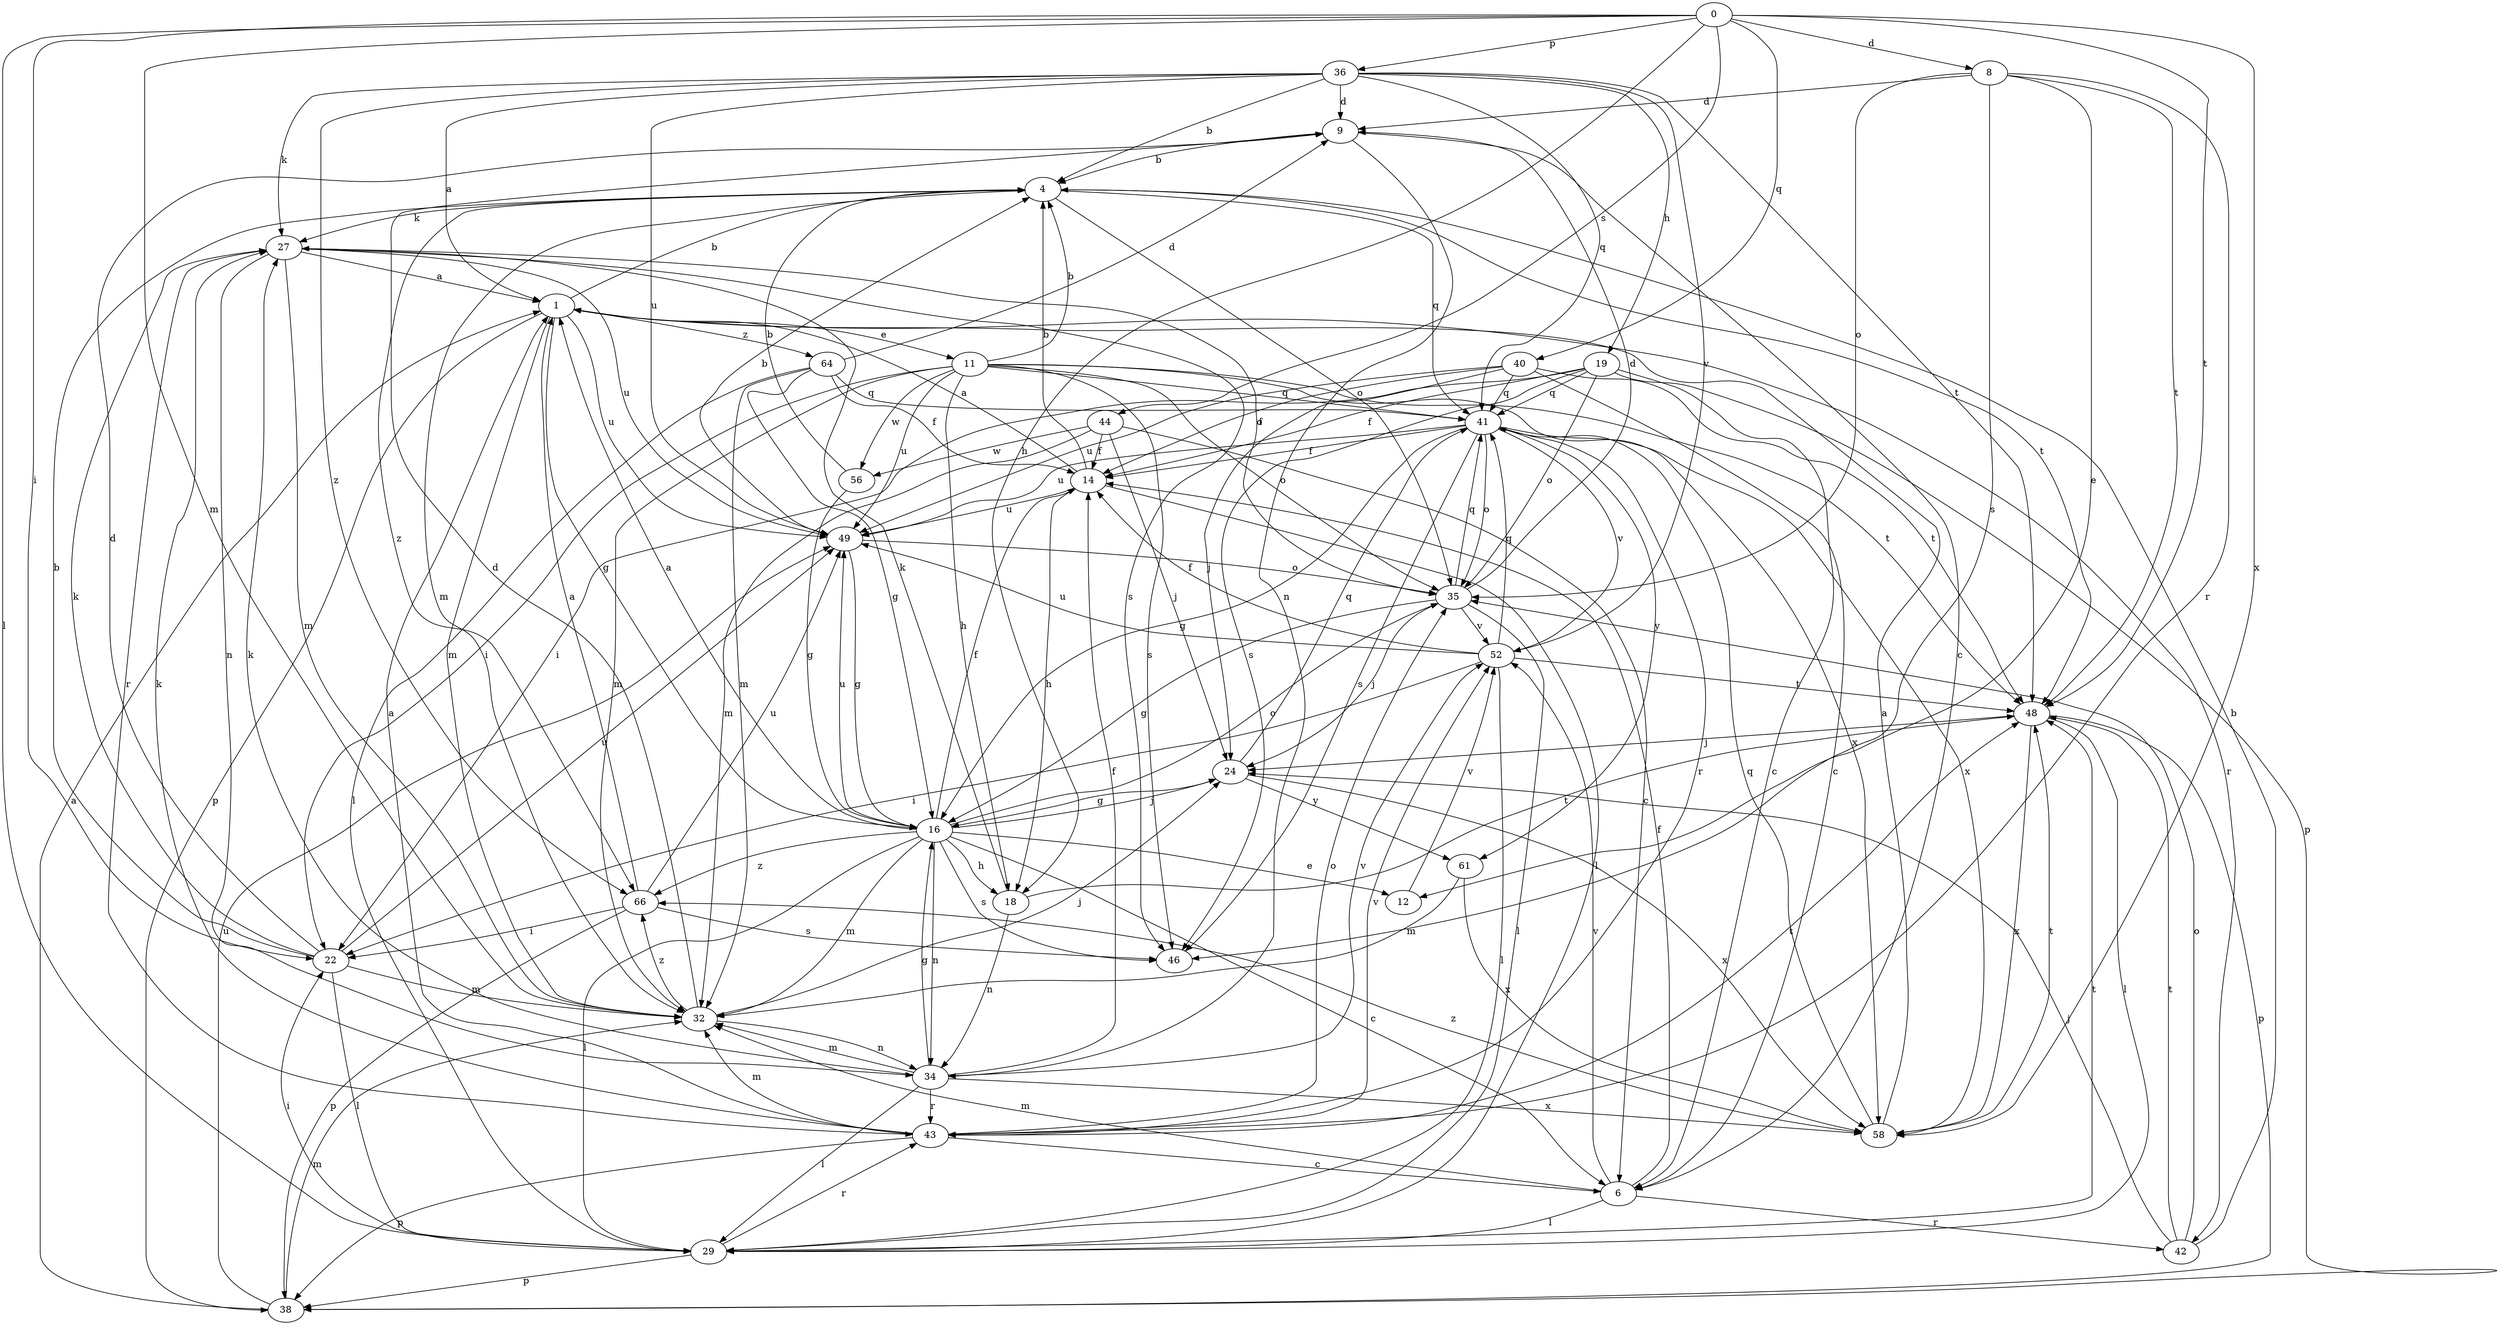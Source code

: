 strict digraph  {
0;
1;
4;
6;
8;
9;
11;
12;
14;
16;
18;
19;
22;
24;
27;
29;
32;
34;
35;
36;
38;
40;
41;
42;
43;
44;
46;
48;
49;
52;
56;
58;
61;
64;
66;
0 -> 8  [label=d];
0 -> 18  [label=h];
0 -> 22  [label=i];
0 -> 29  [label=l];
0 -> 32  [label=m];
0 -> 36  [label=p];
0 -> 40  [label=q];
0 -> 44  [label=s];
0 -> 48  [label=t];
0 -> 58  [label=x];
1 -> 4  [label=b];
1 -> 11  [label=e];
1 -> 16  [label=g];
1 -> 32  [label=m];
1 -> 38  [label=p];
1 -> 42  [label=r];
1 -> 49  [label=u];
1 -> 64  [label=z];
4 -> 27  [label=k];
4 -> 32  [label=m];
4 -> 35  [label=o];
4 -> 41  [label=q];
4 -> 48  [label=t];
4 -> 66  [label=z];
6 -> 14  [label=f];
6 -> 29  [label=l];
6 -> 32  [label=m];
6 -> 42  [label=r];
6 -> 52  [label=v];
8 -> 9  [label=d];
8 -> 12  [label=e];
8 -> 35  [label=o];
8 -> 43  [label=r];
8 -> 46  [label=s];
8 -> 48  [label=t];
9 -> 4  [label=b];
9 -> 6  [label=c];
9 -> 34  [label=n];
11 -> 4  [label=b];
11 -> 18  [label=h];
11 -> 22  [label=i];
11 -> 32  [label=m];
11 -> 35  [label=o];
11 -> 41  [label=q];
11 -> 46  [label=s];
11 -> 48  [label=t];
11 -> 49  [label=u];
11 -> 56  [label=w];
11 -> 58  [label=x];
12 -> 52  [label=v];
14 -> 1  [label=a];
14 -> 4  [label=b];
14 -> 18  [label=h];
14 -> 29  [label=l];
14 -> 49  [label=u];
16 -> 1  [label=a];
16 -> 6  [label=c];
16 -> 12  [label=e];
16 -> 14  [label=f];
16 -> 18  [label=h];
16 -> 24  [label=j];
16 -> 29  [label=l];
16 -> 32  [label=m];
16 -> 34  [label=n];
16 -> 35  [label=o];
16 -> 46  [label=s];
16 -> 49  [label=u];
16 -> 66  [label=z];
18 -> 27  [label=k];
18 -> 34  [label=n];
18 -> 48  [label=t];
19 -> 6  [label=c];
19 -> 14  [label=f];
19 -> 22  [label=i];
19 -> 35  [label=o];
19 -> 38  [label=p];
19 -> 41  [label=q];
19 -> 46  [label=s];
22 -> 4  [label=b];
22 -> 9  [label=d];
22 -> 27  [label=k];
22 -> 29  [label=l];
22 -> 32  [label=m];
22 -> 49  [label=u];
24 -> 16  [label=g];
24 -> 41  [label=q];
24 -> 58  [label=x];
24 -> 61  [label=y];
27 -> 1  [label=a];
27 -> 32  [label=m];
27 -> 34  [label=n];
27 -> 35  [label=o];
27 -> 43  [label=r];
27 -> 46  [label=s];
27 -> 49  [label=u];
29 -> 22  [label=i];
29 -> 38  [label=p];
29 -> 43  [label=r];
29 -> 48  [label=t];
32 -> 9  [label=d];
32 -> 24  [label=j];
32 -> 34  [label=n];
32 -> 66  [label=z];
34 -> 14  [label=f];
34 -> 16  [label=g];
34 -> 27  [label=k];
34 -> 29  [label=l];
34 -> 32  [label=m];
34 -> 43  [label=r];
34 -> 52  [label=v];
34 -> 58  [label=x];
35 -> 9  [label=d];
35 -> 16  [label=g];
35 -> 24  [label=j];
35 -> 29  [label=l];
35 -> 41  [label=q];
35 -> 52  [label=v];
36 -> 1  [label=a];
36 -> 4  [label=b];
36 -> 9  [label=d];
36 -> 19  [label=h];
36 -> 27  [label=k];
36 -> 41  [label=q];
36 -> 48  [label=t];
36 -> 49  [label=u];
36 -> 52  [label=v];
36 -> 66  [label=z];
38 -> 1  [label=a];
38 -> 32  [label=m];
38 -> 49  [label=u];
40 -> 6  [label=c];
40 -> 14  [label=f];
40 -> 24  [label=j];
40 -> 41  [label=q];
40 -> 48  [label=t];
40 -> 49  [label=u];
41 -> 14  [label=f];
41 -> 16  [label=g];
41 -> 35  [label=o];
41 -> 43  [label=r];
41 -> 46  [label=s];
41 -> 49  [label=u];
41 -> 52  [label=v];
41 -> 58  [label=x];
41 -> 61  [label=y];
42 -> 4  [label=b];
42 -> 24  [label=j];
42 -> 35  [label=o];
42 -> 48  [label=t];
43 -> 1  [label=a];
43 -> 6  [label=c];
43 -> 27  [label=k];
43 -> 32  [label=m];
43 -> 35  [label=o];
43 -> 38  [label=p];
43 -> 48  [label=t];
43 -> 52  [label=v];
44 -> 6  [label=c];
44 -> 14  [label=f];
44 -> 24  [label=j];
44 -> 32  [label=m];
44 -> 56  [label=w];
48 -> 24  [label=j];
48 -> 29  [label=l];
48 -> 38  [label=p];
48 -> 58  [label=x];
49 -> 4  [label=b];
49 -> 16  [label=g];
49 -> 35  [label=o];
52 -> 14  [label=f];
52 -> 22  [label=i];
52 -> 29  [label=l];
52 -> 41  [label=q];
52 -> 48  [label=t];
52 -> 49  [label=u];
56 -> 4  [label=b];
56 -> 16  [label=g];
58 -> 1  [label=a];
58 -> 41  [label=q];
58 -> 48  [label=t];
58 -> 66  [label=z];
61 -> 32  [label=m];
61 -> 58  [label=x];
64 -> 9  [label=d];
64 -> 14  [label=f];
64 -> 16  [label=g];
64 -> 29  [label=l];
64 -> 32  [label=m];
64 -> 41  [label=q];
66 -> 1  [label=a];
66 -> 22  [label=i];
66 -> 38  [label=p];
66 -> 46  [label=s];
66 -> 49  [label=u];
}

